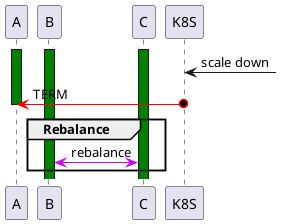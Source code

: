 @startuml
participant A
participant B
participant C
participant K8S as K

activate A #green
activate B #green
activate C #green

K <- : scale down

K o-[#red]> A: TERM
deactivate A

group Rebalance
  B <-[#c603fc]> C : rebalance
end

@enduml